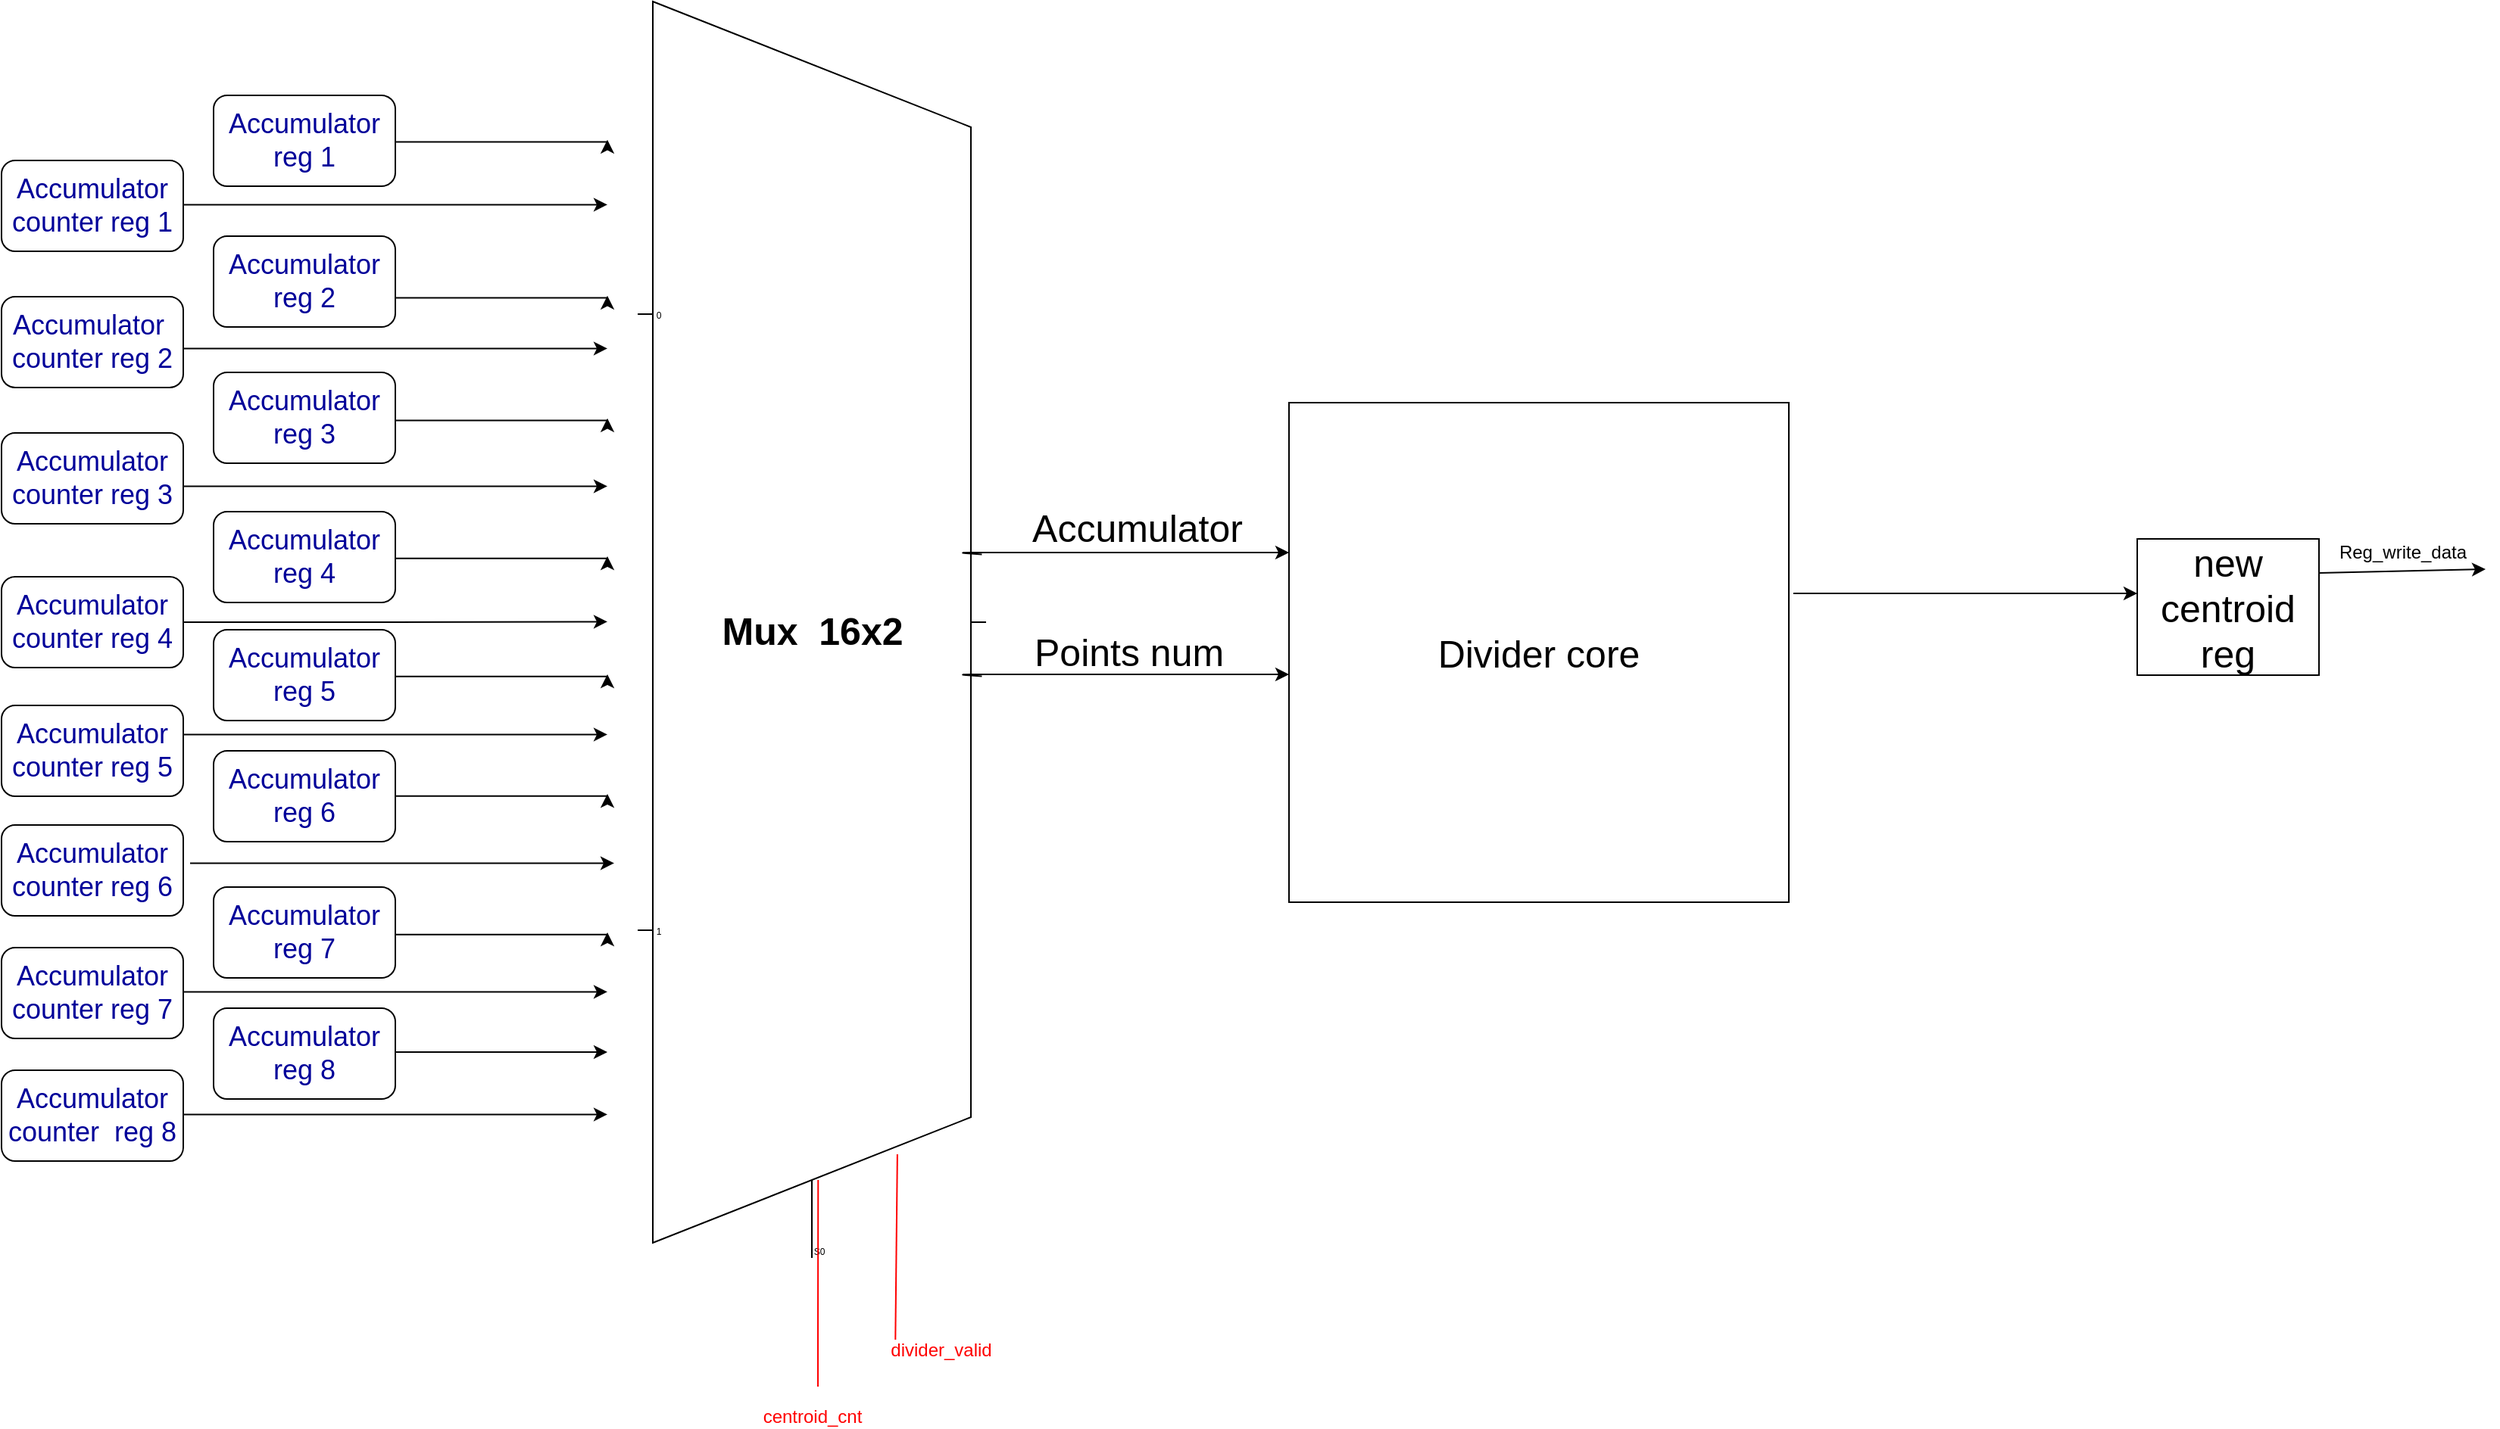 <mxfile version="11.1.4" type="device"><diagram id="9fFMxxxENqSldC9b1usV" name="Page-1"><mxGraphModel dx="-460" dy="1721" grid="1" gridSize="10" guides="1" tooltips="1" connect="1" arrows="1" fold="1" page="1" pageScale="1" pageWidth="850" pageHeight="1100" math="0" shadow="0"><root><mxCell id="0"/><mxCell id="1" parent="0"/><mxCell id="Ggxhetxo02hfpj8MyN8M-3" value="Accumulator reg 3" style="rounded=1;whiteSpace=wrap;html=1;fontSize=18;fontColor=#000099;" vertex="1" parent="1"><mxGeometry x="1860" y="-850" width="120" height="60" as="geometry"/></mxCell><mxCell id="Ggxhetxo02hfpj8MyN8M-4" value="Accumulator reg 4" style="rounded=1;whiteSpace=wrap;html=1;fontSize=18;fontColor=#000099;" vertex="1" parent="1"><mxGeometry x="1860" y="-758" width="120" height="60" as="geometry"/></mxCell><mxCell id="Ggxhetxo02hfpj8MyN8M-5" value="Accumulator reg 5" style="rounded=1;whiteSpace=wrap;html=1;fontSize=18;fontColor=#000099;" vertex="1" parent="1"><mxGeometry x="1860" y="-680" width="120" height="60" as="geometry"/></mxCell><mxCell id="Ggxhetxo02hfpj8MyN8M-6" value="Accumulator reg 6" style="rounded=1;whiteSpace=wrap;html=1;fontSize=18;fontColor=#000099;" vertex="1" parent="1"><mxGeometry x="1860" y="-600" width="120" height="60" as="geometry"/></mxCell><mxCell id="Ggxhetxo02hfpj8MyN8M-7" value="Accumulator reg 2" style="rounded=1;whiteSpace=wrap;html=1;fontSize=18;fontColor=#000099;" vertex="1" parent="1"><mxGeometry x="1860" y="-940" width="120" height="60" as="geometry"/></mxCell><mxCell id="Ggxhetxo02hfpj8MyN8M-8" value="Accumulator reg 7" style="rounded=1;whiteSpace=wrap;html=1;fontSize=18;fontColor=#000099;" vertex="1" parent="1"><mxGeometry x="1860" y="-510" width="120" height="60" as="geometry"/></mxCell><mxCell id="Ggxhetxo02hfpj8MyN8M-11" value="Accumulator reg 1" style="rounded=1;whiteSpace=wrap;html=1;fontSize=18;fontColor=#000099;" vertex="1" parent="1"><mxGeometry x="1860" y="-1033" width="120" height="60" as="geometry"/></mxCell><mxCell id="Ggxhetxo02hfpj8MyN8M-24" value="&lt;font style=&quot;font-size: 25px&quot;&gt;&lt;b&gt;Mux&amp;nbsp; 16x2&lt;/b&gt;&lt;/font&gt;" style="shadow=0;dashed=0;align=center;fillColor=#ffffff;html=1;strokeWidth=1;shape=mxgraph.electrical.abstract.mux2;" vertex="1" parent="1"><mxGeometry x="2140" y="-1095" width="230" height="830" as="geometry"/></mxCell><mxCell id="Ggxhetxo02hfpj8MyN8M-27" value="" style="endArrow=none;html=1;strokeColor=#FF0000;fontColor=#FF0000;verticalAlign=top;entryX=0.518;entryY=0.938;entryDx=0;entryDy=0;entryPerimeter=0;" edge="1" parent="1" target="Ggxhetxo02hfpj8MyN8M-24"><mxGeometry width="50" height="50" relative="1" as="geometry"><mxPoint x="2259" y="-180" as="sourcePoint"/><mxPoint x="2180" y="-260" as="targetPoint"/><Array as="points"><mxPoint x="2259" y="-220"/></Array></mxGeometry></mxCell><mxCell id="Ggxhetxo02hfpj8MyN8M-28" value="&lt;font color=&quot;#ff0000&quot;&gt;centroid_cnt&lt;/font&gt;" style="text;html=1;resizable=0;points=[];align=center;verticalAlign=middle;labelBackgroundColor=#ffffff;" vertex="1" connectable="0" parent="Ggxhetxo02hfpj8MyN8M-27"><mxGeometry x="-0.404" y="6" relative="1" as="geometry"><mxPoint x="2" y="60" as="offset"/></mxGeometry></mxCell><mxCell id="Ggxhetxo02hfpj8MyN8M-29" value="" style="endArrow=none;html=1;strokeColor=#FF0000;fontColor=#FF0000;verticalAlign=top;entryX=0.518;entryY=0.938;entryDx=0;entryDy=0;entryPerimeter=0;" edge="1" parent="1"><mxGeometry width="50" height="50" relative="1" as="geometry"><mxPoint x="2310" y="-197.0" as="sourcePoint"/><mxPoint x="2311.44" y="-333.46" as="targetPoint"/></mxGeometry></mxCell><mxCell id="Ggxhetxo02hfpj8MyN8M-30" value="&lt;font color=&quot;#ff0000&quot;&gt;divider_valid&lt;/font&gt;" style="text;html=1;resizable=0;points=[];align=center;verticalAlign=middle;labelBackgroundColor=#ffffff;" vertex="1" connectable="0" parent="Ggxhetxo02hfpj8MyN8M-29"><mxGeometry x="-0.404" y="6" relative="1" as="geometry"><mxPoint x="35.5" y="33.5" as="offset"/></mxGeometry></mxCell><mxCell id="Ggxhetxo02hfpj8MyN8M-33" value="Accumulator counter&amp;nbsp;reg 3" style="rounded=1;whiteSpace=wrap;html=1;fontSize=18;fontColor=#000099;" vertex="1" parent="1"><mxGeometry x="1720" y="-810" width="120" height="60" as="geometry"/></mxCell><mxCell id="Ggxhetxo02hfpj8MyN8M-49" style="edgeStyle=orthogonalEdgeStyle;rounded=0;orthogonalLoop=1;jettySize=auto;html=1;exitX=1;exitY=0.5;exitDx=0;exitDy=0;strokeColor=#000000;fontColor=#000000;" edge="1" parent="1" source="Ggxhetxo02hfpj8MyN8M-34"><mxGeometry relative="1" as="geometry"><mxPoint x="2120" y="-685.286" as="targetPoint"/></mxGeometry></mxCell><mxCell id="Ggxhetxo02hfpj8MyN8M-34" value="Accumulator counter&amp;nbsp;reg 4" style="rounded=1;whiteSpace=wrap;html=1;fontSize=18;fontColor=#000099;" vertex="1" parent="1"><mxGeometry x="1720" y="-715" width="120" height="60" as="geometry"/></mxCell><mxCell id="Ggxhetxo02hfpj8MyN8M-35" value="Accumulator counter&amp;nbsp;reg 5" style="rounded=1;whiteSpace=wrap;html=1;fontSize=18;fontColor=#000099;" vertex="1" parent="1"><mxGeometry x="1720" y="-630" width="120" height="60" as="geometry"/></mxCell><mxCell id="Ggxhetxo02hfpj8MyN8M-36" value="Accumulator counter&amp;nbsp;reg 6" style="rounded=1;whiteSpace=wrap;html=1;fontSize=18;fontColor=#000099;" vertex="1" parent="1"><mxGeometry x="1720" y="-551" width="120" height="60" as="geometry"/></mxCell><mxCell id="Ggxhetxo02hfpj8MyN8M-37" value="Accumulator counter reg 1" style="rounded=1;whiteSpace=wrap;html=1;fontSize=18;fontColor=#000099;" vertex="1" parent="1"><mxGeometry x="1720" y="-990" width="120" height="60" as="geometry"/></mxCell><mxCell id="Ggxhetxo02hfpj8MyN8M-38" value="Accumulator&amp;nbsp; counter&amp;nbsp;reg 2" style="rounded=1;whiteSpace=wrap;html=1;fontSize=18;fontColor=#000099;" vertex="1" parent="1"><mxGeometry x="1720" y="-900" width="120" height="60" as="geometry"/></mxCell><mxCell id="Ggxhetxo02hfpj8MyN8M-39" value="Accumulator counter&amp;nbsp;reg 7" style="rounded=1;whiteSpace=wrap;html=1;fontSize=18;fontColor=#000099;" vertex="1" parent="1"><mxGeometry x="1720" y="-470" width="120" height="60" as="geometry"/></mxCell><mxCell id="Ggxhetxo02hfpj8MyN8M-40" value="Accumulator counter&amp;nbsp;&amp;nbsp;reg 8" style="rounded=1;whiteSpace=wrap;html=1;fontSize=18;fontColor=#000099;" vertex="1" parent="1"><mxGeometry x="1720" y="-389" width="120" height="60" as="geometry"/></mxCell><mxCell id="Ggxhetxo02hfpj8MyN8M-52" style="edgeStyle=orthogonalEdgeStyle;rounded=0;orthogonalLoop=1;jettySize=auto;html=1;exitX=1;exitY=0.5;exitDx=0;exitDy=0;strokeColor=#000000;fontColor=#000000;" edge="1" parent="1"><mxGeometry relative="1" as="geometry"><mxPoint x="2120" y="-610.786" as="targetPoint"/><mxPoint x="1840" y="-610.786" as="sourcePoint"/></mxGeometry></mxCell><mxCell id="Ggxhetxo02hfpj8MyN8M-53" style="edgeStyle=orthogonalEdgeStyle;rounded=0;orthogonalLoop=1;jettySize=auto;html=1;exitX=1;exitY=0.5;exitDx=0;exitDy=0;strokeColor=#000000;fontColor=#000000;" edge="1" parent="1"><mxGeometry relative="1" as="geometry"><mxPoint x="2124.5" y="-525.786" as="targetPoint"/><mxPoint x="1844.5" y="-525.786" as="sourcePoint"/></mxGeometry></mxCell><mxCell id="Ggxhetxo02hfpj8MyN8M-54" style="edgeStyle=orthogonalEdgeStyle;rounded=0;orthogonalLoop=1;jettySize=auto;html=1;exitX=1;exitY=0.5;exitDx=0;exitDy=0;strokeColor=#000000;fontColor=#000000;" edge="1" parent="1"><mxGeometry relative="1" as="geometry"><mxPoint x="2120" y="-440.786" as="targetPoint"/><mxPoint x="1840" y="-440.786" as="sourcePoint"/></mxGeometry></mxCell><mxCell id="Ggxhetxo02hfpj8MyN8M-55" value="Accumulator reg 8" style="rounded=1;whiteSpace=wrap;html=1;fontSize=18;fontColor=#000099;" vertex="1" parent="1"><mxGeometry x="1860" y="-430" width="120" height="60" as="geometry"/></mxCell><mxCell id="Ggxhetxo02hfpj8MyN8M-56" style="edgeStyle=orthogonalEdgeStyle;rounded=0;orthogonalLoop=1;jettySize=auto;html=1;exitX=1;exitY=0.5;exitDx=0;exitDy=0;" edge="1" parent="1"><mxGeometry relative="1" as="geometry"><mxPoint x="1980" y="-399.071" as="sourcePoint"/><mxPoint x="2120" y="-401" as="targetPoint"/><Array as="points"><mxPoint x="1980" y="-400.5"/></Array></mxGeometry></mxCell><mxCell id="Ggxhetxo02hfpj8MyN8M-57" style="edgeStyle=orthogonalEdgeStyle;rounded=0;orthogonalLoop=1;jettySize=auto;html=1;exitX=1;exitY=0.5;exitDx=0;exitDy=0;strokeColor=#000000;fontColor=#000000;" edge="1" parent="1"><mxGeometry relative="1" as="geometry"><mxPoint x="2120" y="-359.786" as="targetPoint"/><mxPoint x="1840" y="-359.786" as="sourcePoint"/></mxGeometry></mxCell><mxCell id="Ggxhetxo02hfpj8MyN8M-58" style="edgeStyle=orthogonalEdgeStyle;rounded=0;orthogonalLoop=1;jettySize=auto;html=1;exitX=1;exitY=0.5;exitDx=0;exitDy=0;" edge="1" parent="1"><mxGeometry relative="1" as="geometry"><mxPoint x="1980" y="-478.571" as="sourcePoint"/><mxPoint x="2120" y="-480" as="targetPoint"/><Array as="points"><mxPoint x="1980" y="-479.5"/></Array></mxGeometry></mxCell><mxCell id="Ggxhetxo02hfpj8MyN8M-59" style="edgeStyle=orthogonalEdgeStyle;rounded=0;orthogonalLoop=1;jettySize=auto;html=1;exitX=1;exitY=0.5;exitDx=0;exitDy=0;" edge="1" parent="1"><mxGeometry relative="1" as="geometry"><mxPoint x="1980" y="-570.071" as="sourcePoint"/><mxPoint x="2120" y="-571.5" as="targetPoint"/><Array as="points"><mxPoint x="1980" y="-571"/></Array></mxGeometry></mxCell><mxCell id="Ggxhetxo02hfpj8MyN8M-60" style="edgeStyle=orthogonalEdgeStyle;rounded=0;orthogonalLoop=1;jettySize=auto;html=1;exitX=1;exitY=0.5;exitDx=0;exitDy=0;" edge="1" parent="1"><mxGeometry relative="1" as="geometry"><mxPoint x="1980" y="-649.071" as="sourcePoint"/><mxPoint x="2120" y="-650.5" as="targetPoint"/><Array as="points"><mxPoint x="1980" y="-650"/></Array></mxGeometry></mxCell><mxCell id="Ggxhetxo02hfpj8MyN8M-61" style="edgeStyle=orthogonalEdgeStyle;rounded=0;orthogonalLoop=1;jettySize=auto;html=1;exitX=1;exitY=0.5;exitDx=0;exitDy=0;" edge="1" parent="1"><mxGeometry relative="1" as="geometry"><mxPoint x="1980" y="-727.071" as="sourcePoint"/><mxPoint x="2120" y="-728.5" as="targetPoint"/><Array as="points"><mxPoint x="1980" y="-727.5"/></Array></mxGeometry></mxCell><mxCell id="Ggxhetxo02hfpj8MyN8M-62" style="edgeStyle=orthogonalEdgeStyle;rounded=0;orthogonalLoop=1;jettySize=auto;html=1;exitX=1;exitY=0.5;exitDx=0;exitDy=0;strokeColor=#000000;fontColor=#000000;" edge="1" parent="1"><mxGeometry relative="1" as="geometry"><mxPoint x="2120" y="-774.786" as="targetPoint"/><mxPoint x="1840" y="-774.786" as="sourcePoint"/></mxGeometry></mxCell><mxCell id="Ggxhetxo02hfpj8MyN8M-63" style="edgeStyle=orthogonalEdgeStyle;rounded=0;orthogonalLoop=1;jettySize=auto;html=1;exitX=1;exitY=0.5;exitDx=0;exitDy=0;strokeColor=#000000;fontColor=#000000;" edge="1" parent="1"><mxGeometry relative="1" as="geometry"><mxPoint x="2120" y="-960.786" as="targetPoint"/><mxPoint x="1840" y="-960.786" as="sourcePoint"/></mxGeometry></mxCell><mxCell id="Ggxhetxo02hfpj8MyN8M-64" style="edgeStyle=orthogonalEdgeStyle;rounded=0;orthogonalLoop=1;jettySize=auto;html=1;exitX=1;exitY=0.5;exitDx=0;exitDy=0;strokeColor=#000000;fontColor=#000000;" edge="1" parent="1"><mxGeometry relative="1" as="geometry"><mxPoint x="2120" y="-865.786" as="targetPoint"/><mxPoint x="1840" y="-865.786" as="sourcePoint"/></mxGeometry></mxCell><mxCell id="Ggxhetxo02hfpj8MyN8M-65" style="edgeStyle=orthogonalEdgeStyle;rounded=0;orthogonalLoop=1;jettySize=auto;html=1;exitX=1;exitY=0.5;exitDx=0;exitDy=0;" edge="1" parent="1"><mxGeometry relative="1" as="geometry"><mxPoint x="1980" y="-818.214" as="sourcePoint"/><mxPoint x="2120" y="-819.643" as="targetPoint"/><Array as="points"><mxPoint x="1980" y="-819"/></Array></mxGeometry></mxCell><mxCell id="Ggxhetxo02hfpj8MyN8M-66" style="edgeStyle=orthogonalEdgeStyle;rounded=0;orthogonalLoop=1;jettySize=auto;html=1;exitX=1;exitY=0.5;exitDx=0;exitDy=0;" edge="1" parent="1"><mxGeometry relative="1" as="geometry"><mxPoint x="1980" y="-1002.214" as="sourcePoint"/><mxPoint x="2120" y="-1003.643" as="targetPoint"/><Array as="points"><mxPoint x="1980" y="-1003"/></Array></mxGeometry></mxCell><mxCell id="Ggxhetxo02hfpj8MyN8M-67" style="edgeStyle=orthogonalEdgeStyle;rounded=0;orthogonalLoop=1;jettySize=auto;html=1;exitX=1;exitY=0.5;exitDx=0;exitDy=0;" edge="1" parent="1"><mxGeometry relative="1" as="geometry"><mxPoint x="1980" y="-899.214" as="sourcePoint"/><mxPoint x="2120" y="-900.643" as="targetPoint"/><Array as="points"><mxPoint x="1980" y="-900"/></Array></mxGeometry></mxCell><mxCell id="Ggxhetxo02hfpj8MyN8M-68" value="Divider core" style="whiteSpace=wrap;html=1;aspect=fixed;fontColor=#000000;fontSize=25;" vertex="1" parent="1"><mxGeometry x="2570" y="-830" width="330" height="330" as="geometry"/></mxCell><mxCell id="Ggxhetxo02hfpj8MyN8M-69" value="" style="endArrow=classic;html=1;strokeColor=#000000;fontSize=25;fontColor=#000000;exitX=0.988;exitY=0.44;exitDx=0;exitDy=0;exitPerimeter=0;entryX=0;entryY=0.3;entryDx=0;entryDy=0;entryPerimeter=0;" edge="1" parent="1" source="Ggxhetxo02hfpj8MyN8M-24" target="Ggxhetxo02hfpj8MyN8M-68"><mxGeometry width="50" height="50" relative="1" as="geometry"><mxPoint x="2440" y="-680" as="sourcePoint"/><mxPoint x="2490" y="-730" as="targetPoint"/><Array as="points"><mxPoint x="2350" y="-731"/></Array></mxGeometry></mxCell><mxCell id="Ggxhetxo02hfpj8MyN8M-70" value="" style="endArrow=classic;html=1;strokeColor=#000000;fontSize=25;fontColor=#000000;exitX=0.988;exitY=0.44;exitDx=0;exitDy=0;exitPerimeter=0;entryX=0;entryY=0.3;entryDx=0;entryDy=0;entryPerimeter=0;" edge="1" parent="1"><mxGeometry width="50" height="50" relative="1" as="geometry"><mxPoint x="2367.24" y="-649.3" as="sourcePoint"/><mxPoint x="2570" y="-650.5" as="targetPoint"/><Array as="points"><mxPoint x="2350" y="-650.5"/></Array></mxGeometry></mxCell><mxCell id="Ggxhetxo02hfpj8MyN8M-71" value="Accumulator" style="text;html=1;strokeColor=none;fillColor=none;align=center;verticalAlign=middle;whiteSpace=wrap;rounded=0;fontSize=25;fontColor=#000000;" vertex="1" parent="1"><mxGeometry x="2450" y="-758" width="40" height="20" as="geometry"/></mxCell><mxCell id="Ggxhetxo02hfpj8MyN8M-72" value="Points num" style="text;html=1;resizable=0;points=[];autosize=1;align=left;verticalAlign=top;spacingTop=-4;fontSize=25;fontColor=#000000;" vertex="1" parent="1"><mxGeometry x="2400" y="-683" width="140" height="30" as="geometry"/></mxCell><mxCell id="Ggxhetxo02hfpj8MyN8M-73" value="" style="endArrow=classic;html=1;strokeColor=#000000;fontSize=25;fontColor=#000000;exitX=1.009;exitY=0.382;exitDx=0;exitDy=0;exitPerimeter=0;" edge="1" parent="1" source="Ggxhetxo02hfpj8MyN8M-68"><mxGeometry width="50" height="50" relative="1" as="geometry"><mxPoint x="3010" y="-680" as="sourcePoint"/><mxPoint x="3130" y="-704" as="targetPoint"/></mxGeometry></mxCell><mxCell id="Ggxhetxo02hfpj8MyN8M-75" value="new centroid reg" style="rounded=0;whiteSpace=wrap;html=1;fontSize=25;fontColor=#000000;" vertex="1" parent="1"><mxGeometry x="3130" y="-740" width="120" height="90" as="geometry"/></mxCell><mxCell id="Ggxhetxo02hfpj8MyN8M-76" value="&lt;span style=&quot;font-size: 12px;&quot;&gt;Reg_write_data&lt;/span&gt;" style="endArrow=classic;html=1;strokeColor=#000000;fontSize=25;fontColor=#000000;exitX=1;exitY=0.25;exitDx=0;exitDy=0;verticalAlign=bottom;" edge="1" parent="1" source="Ggxhetxo02hfpj8MyN8M-75"><mxGeometry width="50" height="50" relative="1" as="geometry"><mxPoint x="3300" y="-670" as="sourcePoint"/><mxPoint x="3360" y="-720" as="targetPoint"/></mxGeometry></mxCell></root></mxGraphModel></diagram></mxfile>